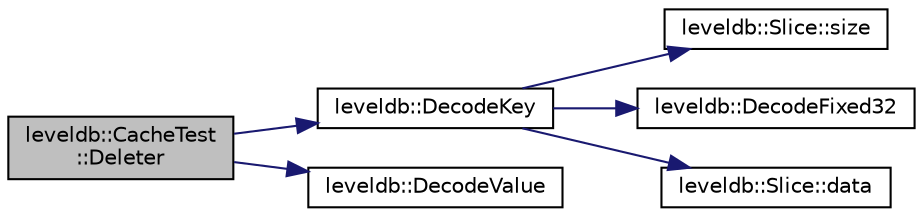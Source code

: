 digraph "leveldb::CacheTest::Deleter"
{
  edge [fontname="Helvetica",fontsize="10",labelfontname="Helvetica",labelfontsize="10"];
  node [fontname="Helvetica",fontsize="10",shape=record];
  rankdir="LR";
  Node1 [label="leveldb::CacheTest\l::Deleter",height=0.2,width=0.4,color="black", fillcolor="grey75", style="filled" fontcolor="black"];
  Node1 -> Node2 [color="midnightblue",fontsize="10",style="solid",fontname="Helvetica"];
  Node2 [label="leveldb::DecodeKey",height=0.2,width=0.4,color="black", fillcolor="white", style="filled",URL="$namespaceleveldb.html#a7819fbf4e9f594d28aa16cd6287a0b37"];
  Node2 -> Node3 [color="midnightblue",fontsize="10",style="solid",fontname="Helvetica"];
  Node3 [label="leveldb::Slice::size",height=0.2,width=0.4,color="black", fillcolor="white", style="filled",URL="$classleveldb_1_1_slice.html#a947d3173f04f8a30553e89046daf91d5"];
  Node2 -> Node4 [color="midnightblue",fontsize="10",style="solid",fontname="Helvetica"];
  Node4 [label="leveldb::DecodeFixed32",height=0.2,width=0.4,color="black", fillcolor="white", style="filled",URL="$namespaceleveldb.html#adae574304f9d1ed3e95742167cd449a9"];
  Node2 -> Node5 [color="midnightblue",fontsize="10",style="solid",fontname="Helvetica"];
  Node5 [label="leveldb::Slice::data",height=0.2,width=0.4,color="black", fillcolor="white", style="filled",URL="$classleveldb_1_1_slice.html#aa64861043d9deee6889461bf0593cf73"];
  Node1 -> Node6 [color="midnightblue",fontsize="10",style="solid",fontname="Helvetica"];
  Node6 [label="leveldb::DecodeValue",height=0.2,width=0.4,color="black", fillcolor="white", style="filled",URL="$namespaceleveldb.html#a4a88922ce403100602efb2c6ebaac070"];
}
